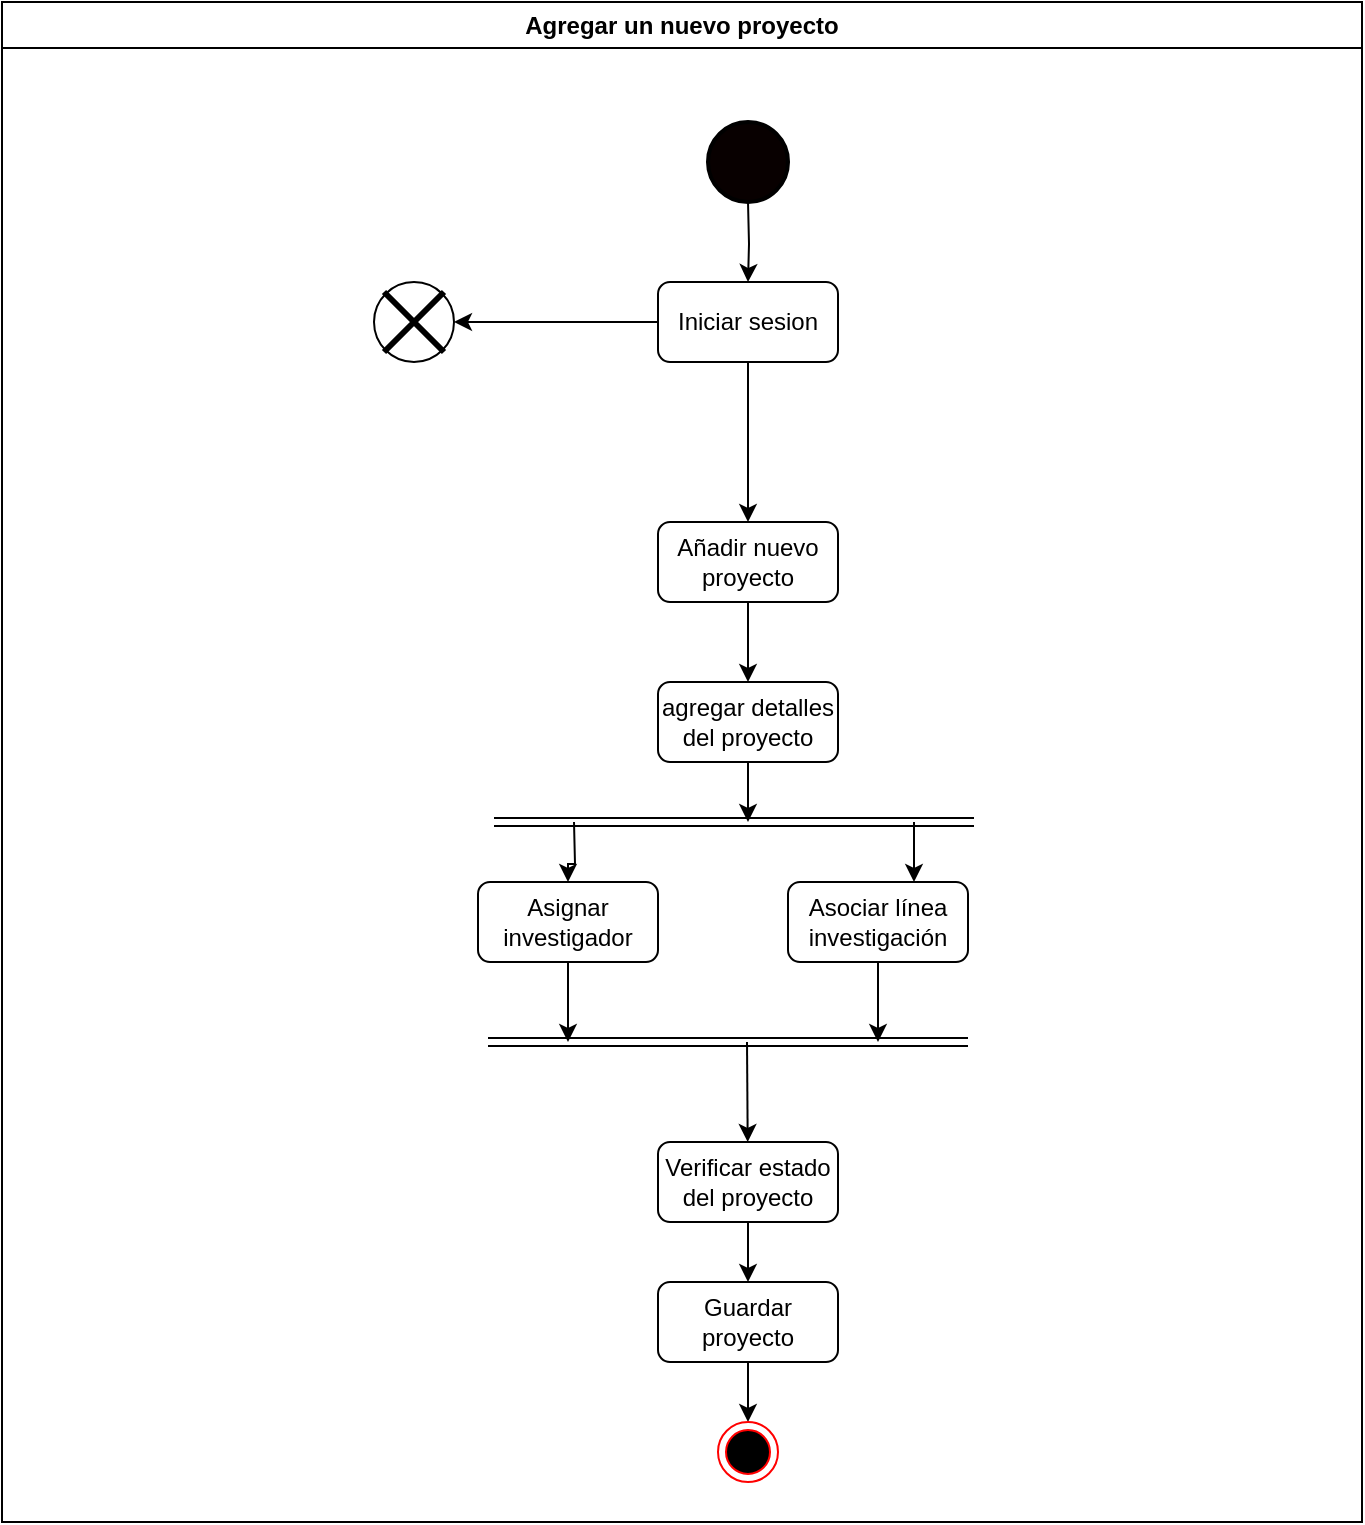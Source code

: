 <mxfile version="24.7.16">
  <diagram id="C5RBs43oDa-KdzZeNtuy" name="Page-1">
    <mxGraphModel dx="1120" dy="485" grid="1" gridSize="10" guides="1" tooltips="1" connect="1" arrows="1" fold="1" page="1" pageScale="1" pageWidth="827" pageHeight="1169" math="0" shadow="0">
      <root>
        <mxCell id="WIyWlLk6GJQsqaUBKTNV-0" />
        <mxCell id="WIyWlLk6GJQsqaUBKTNV-1" parent="WIyWlLk6GJQsqaUBKTNV-0" />
        <mxCell id="IxfPmBUfZ57gSlpZKha0-1" value="Agregar un nuevo proyecto" style="swimlane;whiteSpace=wrap;html=1;" parent="WIyWlLk6GJQsqaUBKTNV-1" vertex="1">
          <mxGeometry x="74" y="50" width="680" height="760" as="geometry" />
        </mxCell>
        <mxCell id="IxfPmBUfZ57gSlpZKha0-3" style="edgeStyle=orthogonalEdgeStyle;rounded=0;orthogonalLoop=1;jettySize=auto;html=1;entryX=0.5;entryY=0;entryDx=0;entryDy=0;" parent="IxfPmBUfZ57gSlpZKha0-1" target="WIyWlLk6GJQsqaUBKTNV-12" edge="1">
          <mxGeometry relative="1" as="geometry">
            <mxPoint x="373" y="100" as="sourcePoint" />
            <mxPoint x="373" y="130" as="targetPoint" />
          </mxGeometry>
        </mxCell>
        <mxCell id="IxfPmBUfZ57gSlpZKha0-2" value="" style="strokeWidth=2;html=1;shape=mxgraph.flowchart.start_2;whiteSpace=wrap;fillColor=#080000;" parent="IxfPmBUfZ57gSlpZKha0-1" vertex="1">
          <mxGeometry x="353" y="60" width="40" height="40" as="geometry" />
        </mxCell>
        <mxCell id="aJAZwXbiSQhVFRsb7MQU-2" value="" style="edgeStyle=orthogonalEdgeStyle;rounded=0;orthogonalLoop=1;jettySize=auto;html=1;" edge="1" parent="IxfPmBUfZ57gSlpZKha0-1" source="WIyWlLk6GJQsqaUBKTNV-12" target="aJAZwXbiSQhVFRsb7MQU-1">
          <mxGeometry relative="1" as="geometry" />
        </mxCell>
        <mxCell id="WIyWlLk6GJQsqaUBKTNV-12" value="Iniciar sesion" style="rounded=1;whiteSpace=wrap;html=1;fontSize=12;glass=0;strokeWidth=1;shadow=0;" parent="IxfPmBUfZ57gSlpZKha0-1" vertex="1">
          <mxGeometry x="328" y="140" width="90" height="40" as="geometry" />
        </mxCell>
        <mxCell id="aJAZwXbiSQhVFRsb7MQU-4" value="" style="edgeStyle=orthogonalEdgeStyle;rounded=0;orthogonalLoop=1;jettySize=auto;html=1;" edge="1" parent="IxfPmBUfZ57gSlpZKha0-1" source="aJAZwXbiSQhVFRsb7MQU-1" target="aJAZwXbiSQhVFRsb7MQU-3">
          <mxGeometry relative="1" as="geometry">
            <mxPoint x="373" y="340" as="targetPoint" />
          </mxGeometry>
        </mxCell>
        <mxCell id="aJAZwXbiSQhVFRsb7MQU-1" value="Añadir nuevo proyecto" style="rounded=1;whiteSpace=wrap;html=1;fontSize=12;glass=0;strokeWidth=1;shadow=0;" vertex="1" parent="IxfPmBUfZ57gSlpZKha0-1">
          <mxGeometry x="328" y="260" width="90" height="40" as="geometry" />
        </mxCell>
        <mxCell id="aJAZwXbiSQhVFRsb7MQU-8" style="edgeStyle=orthogonalEdgeStyle;rounded=0;orthogonalLoop=1;jettySize=auto;html=1;exitX=0.5;exitY=1;exitDx=0;exitDy=0;" edge="1" parent="IxfPmBUfZ57gSlpZKha0-1" source="aJAZwXbiSQhVFRsb7MQU-3">
          <mxGeometry relative="1" as="geometry">
            <mxPoint x="373" y="410" as="targetPoint" />
          </mxGeometry>
        </mxCell>
        <mxCell id="aJAZwXbiSQhVFRsb7MQU-3" value="agregar detalles del proyecto" style="rounded=1;whiteSpace=wrap;html=1;fontSize=12;glass=0;strokeWidth=1;shadow=0;" vertex="1" parent="IxfPmBUfZ57gSlpZKha0-1">
          <mxGeometry x="328" y="340" width="90" height="40" as="geometry" />
        </mxCell>
        <mxCell id="aJAZwXbiSQhVFRsb7MQU-7" value="" style="shape=link;html=1;rounded=0;" edge="1" parent="IxfPmBUfZ57gSlpZKha0-1">
          <mxGeometry width="100" relative="1" as="geometry">
            <mxPoint x="246" y="410" as="sourcePoint" />
            <mxPoint x="486" y="410" as="targetPoint" />
          </mxGeometry>
        </mxCell>
        <mxCell id="aJAZwXbiSQhVFRsb7MQU-15" style="edgeStyle=orthogonalEdgeStyle;rounded=0;orthogonalLoop=1;jettySize=auto;html=1;" edge="1" parent="IxfPmBUfZ57gSlpZKha0-1" source="aJAZwXbiSQhVFRsb7MQU-9">
          <mxGeometry relative="1" as="geometry">
            <mxPoint x="283" y="520" as="targetPoint" />
          </mxGeometry>
        </mxCell>
        <mxCell id="aJAZwXbiSQhVFRsb7MQU-9" value="Asignar investigador" style="rounded=1;whiteSpace=wrap;html=1;fontSize=12;glass=0;strokeWidth=1;shadow=0;" vertex="1" parent="IxfPmBUfZ57gSlpZKha0-1">
          <mxGeometry x="238" y="440" width="90" height="40" as="geometry" />
        </mxCell>
        <mxCell id="aJAZwXbiSQhVFRsb7MQU-14" style="edgeStyle=orthogonalEdgeStyle;rounded=0;orthogonalLoop=1;jettySize=auto;html=1;" edge="1" parent="IxfPmBUfZ57gSlpZKha0-1" source="aJAZwXbiSQhVFRsb7MQU-10">
          <mxGeometry relative="1" as="geometry">
            <mxPoint x="438" y="520" as="targetPoint" />
          </mxGeometry>
        </mxCell>
        <mxCell id="aJAZwXbiSQhVFRsb7MQU-10" value="Asociar línea investigación" style="rounded=1;whiteSpace=wrap;html=1;fontSize=12;glass=0;strokeWidth=1;shadow=0;" vertex="1" parent="IxfPmBUfZ57gSlpZKha0-1">
          <mxGeometry x="393" y="440" width="90" height="40" as="geometry" />
        </mxCell>
        <mxCell id="aJAZwXbiSQhVFRsb7MQU-11" style="edgeStyle=orthogonalEdgeStyle;rounded=0;orthogonalLoop=1;jettySize=auto;html=1;" edge="1" parent="IxfPmBUfZ57gSlpZKha0-1" target="aJAZwXbiSQhVFRsb7MQU-9">
          <mxGeometry relative="1" as="geometry">
            <mxPoint x="359" y="540" as="targetPoint" />
            <mxPoint x="286" y="410" as="sourcePoint" />
          </mxGeometry>
        </mxCell>
        <mxCell id="aJAZwXbiSQhVFRsb7MQU-12" style="edgeStyle=orthogonalEdgeStyle;rounded=0;orthogonalLoop=1;jettySize=auto;html=1;" edge="1" parent="IxfPmBUfZ57gSlpZKha0-1" target="aJAZwXbiSQhVFRsb7MQU-10">
          <mxGeometry relative="1" as="geometry">
            <mxPoint x="353" y="580" as="targetPoint" />
            <mxPoint x="456" y="410" as="sourcePoint" />
            <Array as="points">
              <mxPoint x="456" y="460" />
            </Array>
          </mxGeometry>
        </mxCell>
        <mxCell id="aJAZwXbiSQhVFRsb7MQU-13" value="" style="shape=link;html=1;rounded=0;" edge="1" parent="IxfPmBUfZ57gSlpZKha0-1">
          <mxGeometry width="100" relative="1" as="geometry">
            <mxPoint x="243" y="520" as="sourcePoint" />
            <mxPoint x="483" y="520" as="targetPoint" />
          </mxGeometry>
        </mxCell>
        <mxCell id="aJAZwXbiSQhVFRsb7MQU-17" value="" style="endArrow=classic;html=1;rounded=0;" edge="1" parent="IxfPmBUfZ57gSlpZKha0-1" target="aJAZwXbiSQhVFRsb7MQU-18">
          <mxGeometry width="50" height="50" relative="1" as="geometry">
            <mxPoint x="372.5" y="520" as="sourcePoint" />
            <mxPoint x="372.5" y="570" as="targetPoint" />
          </mxGeometry>
        </mxCell>
        <mxCell id="aJAZwXbiSQhVFRsb7MQU-18" value="Verificar estado del proyecto" style="rounded=1;whiteSpace=wrap;html=1;fontSize=12;glass=0;strokeWidth=1;shadow=0;" vertex="1" parent="IxfPmBUfZ57gSlpZKha0-1">
          <mxGeometry x="328" y="570" width="90" height="40" as="geometry" />
        </mxCell>
        <mxCell id="aJAZwXbiSQhVFRsb7MQU-21" value="" style="edgeStyle=orthogonalEdgeStyle;rounded=0;orthogonalLoop=1;jettySize=auto;html=1;" edge="1" parent="IxfPmBUfZ57gSlpZKha0-1" source="aJAZwXbiSQhVFRsb7MQU-19" target="IxfPmBUfZ57gSlpZKha0-43">
          <mxGeometry relative="1" as="geometry" />
        </mxCell>
        <mxCell id="aJAZwXbiSQhVFRsb7MQU-19" value="Guardar proyecto" style="rounded=1;whiteSpace=wrap;html=1;fontSize=12;glass=0;strokeWidth=1;shadow=0;" vertex="1" parent="IxfPmBUfZ57gSlpZKha0-1">
          <mxGeometry x="328" y="640" width="90" height="40" as="geometry" />
        </mxCell>
        <mxCell id="aJAZwXbiSQhVFRsb7MQU-20" value="" style="edgeStyle=orthogonalEdgeStyle;rounded=0;orthogonalLoop=1;jettySize=auto;html=1;" edge="1" parent="IxfPmBUfZ57gSlpZKha0-1" source="aJAZwXbiSQhVFRsb7MQU-18" target="aJAZwXbiSQhVFRsb7MQU-19">
          <mxGeometry relative="1" as="geometry" />
        </mxCell>
        <mxCell id="IxfPmBUfZ57gSlpZKha0-11" style="edgeStyle=orthogonalEdgeStyle;rounded=0;orthogonalLoop=1;jettySize=auto;html=1;entryX=1;entryY=0.5;entryDx=0;entryDy=0;" parent="IxfPmBUfZ57gSlpZKha0-1" source="WIyWlLk6GJQsqaUBKTNV-12" target="IxfPmBUfZ57gSlpZKha0-10" edge="1">
          <mxGeometry relative="1" as="geometry">
            <mxPoint x="261" y="160" as="sourcePoint" />
          </mxGeometry>
        </mxCell>
        <mxCell id="IxfPmBUfZ57gSlpZKha0-9" value="" style="shape=umlDestroy;whiteSpace=wrap;html=1;strokeWidth=3;targetShapes=umlLifeline;" parent="IxfPmBUfZ57gSlpZKha0-1" vertex="1">
          <mxGeometry x="191" y="145" width="30" height="30" as="geometry" />
        </mxCell>
        <mxCell id="IxfPmBUfZ57gSlpZKha0-10" value="" style="ellipse;whiteSpace=wrap;html=1;aspect=fixed;fillColor=none;" parent="IxfPmBUfZ57gSlpZKha0-1" vertex="1">
          <mxGeometry x="186" y="140" width="40" height="40" as="geometry" />
        </mxCell>
        <mxCell id="IxfPmBUfZ57gSlpZKha0-43" value="" style="ellipse;html=1;shape=endState;fillColor=#000000;strokeColor=#ff0000;" parent="IxfPmBUfZ57gSlpZKha0-1" vertex="1">
          <mxGeometry x="358" y="710" width="30" height="30" as="geometry" />
        </mxCell>
      </root>
    </mxGraphModel>
  </diagram>
</mxfile>
